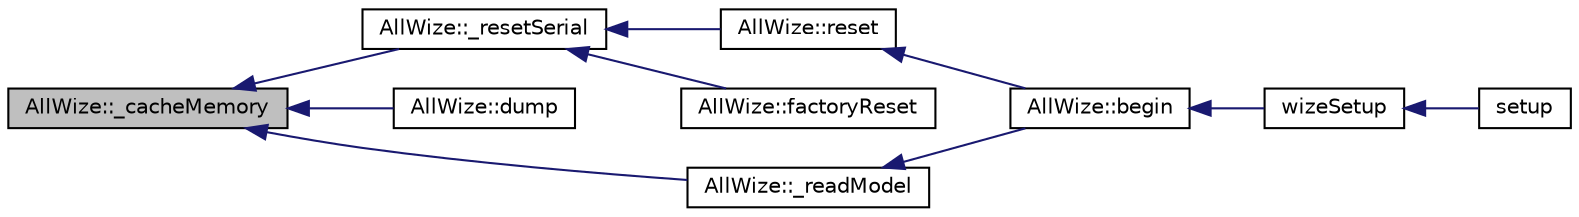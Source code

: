 digraph "AllWize::_cacheMemory"
{
  edge [fontname="Helvetica",fontsize="10",labelfontname="Helvetica",labelfontsize="10"];
  node [fontname="Helvetica",fontsize="10",shape=record];
  rankdir="LR";
  Node23 [label="AllWize::_cacheMemory",height=0.2,width=0.4,color="black", fillcolor="grey75", style="filled", fontcolor="black"];
  Node23 -> Node24 [dir="back",color="midnightblue",fontsize="10",style="solid",fontname="Helvetica"];
  Node24 [label="AllWize::_resetSerial",height=0.2,width=0.4,color="black", fillcolor="white", style="filled",URL="$classAllWize.html#a49c6e7f221248b0f3a20247346da21f8",tooltip="Resets the serial object. "];
  Node24 -> Node25 [dir="back",color="midnightblue",fontsize="10",style="solid",fontname="Helvetica"];
  Node25 [label="AllWize::reset",height=0.2,width=0.4,color="black", fillcolor="white", style="filled",URL="$classAllWize.html#a8ea0b58caedcde0af56ffc5547cb84a3",tooltip="Resets the radio module. "];
  Node25 -> Node26 [dir="back",color="midnightblue",fontsize="10",style="solid",fontname="Helvetica"];
  Node26 [label="AllWize::begin",height=0.2,width=0.4,color="black", fillcolor="white", style="filled",URL="$classAllWize.html#a221a7145fd37d4c5fccb786a74d9ceaa",tooltip="Inits the module communications. "];
  Node26 -> Node27 [dir="back",color="midnightblue",fontsize="10",style="solid",fontname="Helvetica"];
  Node27 [label="wizeSetup",height=0.2,width=0.4,color="black", fillcolor="white", style="filled",URL="$wize_8h.html#a6bd811aed13d28451110ad176dabf3c4"];
  Node27 -> Node28 [dir="back",color="midnightblue",fontsize="10",style="solid",fontname="Helvetica"];
  Node28 [label="setup",height=0.2,width=0.4,color="black", fillcolor="white", style="filled",URL="$main_8cpp.html#a4fc01d736fe50cf5b977f755b675f11d"];
  Node24 -> Node29 [dir="back",color="midnightblue",fontsize="10",style="solid",fontname="Helvetica"];
  Node29 [label="AllWize::factoryReset",height=0.2,width=0.4,color="black", fillcolor="white", style="filled",URL="$classAllWize.html#a33273da3cd44bc21a930c6f572b902ba",tooltip="Resets the module to factory settings. "];
  Node23 -> Node30 [dir="back",color="midnightblue",fontsize="10",style="solid",fontname="Helvetica"];
  Node30 [label="AllWize::dump",height=0.2,width=0.4,color="black", fillcolor="white", style="filled",URL="$classAllWize.html#a97bd049b28f17fcb7fbad99f9d42c790",tooltip="Dumps the current memory configuration to the given stream. "];
  Node23 -> Node31 [dir="back",color="midnightblue",fontsize="10",style="solid",fontname="Helvetica"];
  Node31 [label="AllWize::_readModel",height=0.2,width=0.4,color="black", fillcolor="white", style="filled",URL="$classAllWize.html#ae8c87383e24fc244c5f90c204b813564",tooltip="Searches for the module model. "];
  Node31 -> Node26 [dir="back",color="midnightblue",fontsize="10",style="solid",fontname="Helvetica"];
}
